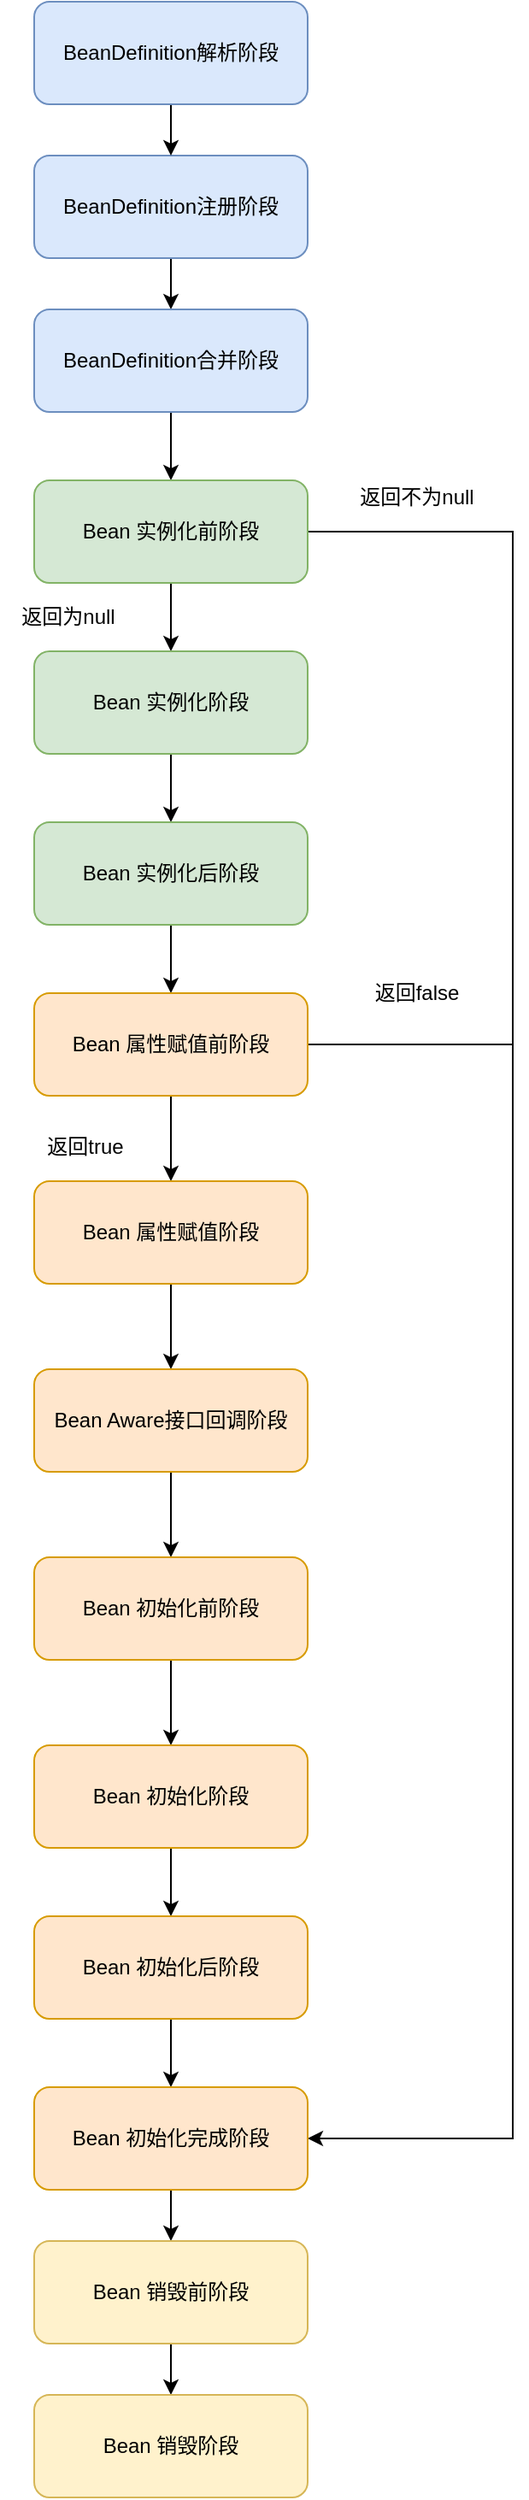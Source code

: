 <mxfile version="14.4.4" type="github">
  <diagram id="EA8M5BCqdz6qAtu27PJy" name="Page-1">
    <mxGraphModel dx="946" dy="536" grid="1" gridSize="10" guides="1" tooltips="1" connect="1" arrows="1" fold="1" page="1" pageScale="1" pageWidth="827" pageHeight="1169" math="0" shadow="0">
      <root>
        <mxCell id="0" />
        <mxCell id="1" parent="0" />
        <mxCell id="g1RtRSkKBzSGe0u6mkAF-17" style="edgeStyle=orthogonalEdgeStyle;rounded=0;orthogonalLoop=1;jettySize=auto;html=1;exitX=0.5;exitY=1;exitDx=0;exitDy=0;entryX=0.5;entryY=0;entryDx=0;entryDy=0;" edge="1" parent="1" source="g1RtRSkKBzSGe0u6mkAF-1" target="g1RtRSkKBzSGe0u6mkAF-2">
          <mxGeometry relative="1" as="geometry" />
        </mxCell>
        <mxCell id="g1RtRSkKBzSGe0u6mkAF-1" value="BeanDefinition注册阶段" style="rounded=1;whiteSpace=wrap;html=1;fillColor=#dae8fc;strokeColor=#6c8ebf;" vertex="1" parent="1">
          <mxGeometry x="190" y="110" width="160" height="60" as="geometry" />
        </mxCell>
        <mxCell id="g1RtRSkKBzSGe0u6mkAF-18" style="edgeStyle=orthogonalEdgeStyle;rounded=0;orthogonalLoop=1;jettySize=auto;html=1;exitX=0.5;exitY=1;exitDx=0;exitDy=0;entryX=0.5;entryY=0;entryDx=0;entryDy=0;" edge="1" parent="1" source="g1RtRSkKBzSGe0u6mkAF-2" target="g1RtRSkKBzSGe0u6mkAF-4">
          <mxGeometry relative="1" as="geometry" />
        </mxCell>
        <mxCell id="g1RtRSkKBzSGe0u6mkAF-2" value="BeanDefinition合并阶段" style="rounded=1;whiteSpace=wrap;html=1;fillColor=#dae8fc;strokeColor=#6c8ebf;" vertex="1" parent="1">
          <mxGeometry x="190" y="200" width="160" height="60" as="geometry" />
        </mxCell>
        <mxCell id="g1RtRSkKBzSGe0u6mkAF-19" style="edgeStyle=orthogonalEdgeStyle;rounded=0;orthogonalLoop=1;jettySize=auto;html=1;entryX=0.5;entryY=0;entryDx=0;entryDy=0;" edge="1" parent="1" source="g1RtRSkKBzSGe0u6mkAF-4" target="g1RtRSkKBzSGe0u6mkAF-5">
          <mxGeometry relative="1" as="geometry" />
        </mxCell>
        <mxCell id="g1RtRSkKBzSGe0u6mkAF-22" style="edgeStyle=orthogonalEdgeStyle;rounded=0;orthogonalLoop=1;jettySize=auto;html=1;exitX=1;exitY=0.5;exitDx=0;exitDy=0;entryX=1;entryY=0.5;entryDx=0;entryDy=0;" edge="1" parent="1" source="g1RtRSkKBzSGe0u6mkAF-4" target="g1RtRSkKBzSGe0u6mkAF-14">
          <mxGeometry relative="1" as="geometry">
            <Array as="points">
              <mxPoint x="470" y="330" />
              <mxPoint x="470" y="1270" />
            </Array>
          </mxGeometry>
        </mxCell>
        <mxCell id="g1RtRSkKBzSGe0u6mkAF-4" value="Bean 实例化前阶段" style="rounded=1;whiteSpace=wrap;html=1;fillColor=#d5e8d4;strokeColor=#82b366;" vertex="1" parent="1">
          <mxGeometry x="190" y="300" width="160" height="60" as="geometry" />
        </mxCell>
        <mxCell id="g1RtRSkKBzSGe0u6mkAF-20" style="edgeStyle=orthogonalEdgeStyle;rounded=0;orthogonalLoop=1;jettySize=auto;html=1;entryX=0.5;entryY=0;entryDx=0;entryDy=0;" edge="1" parent="1" source="g1RtRSkKBzSGe0u6mkAF-5" target="g1RtRSkKBzSGe0u6mkAF-6">
          <mxGeometry relative="1" as="geometry" />
        </mxCell>
        <mxCell id="g1RtRSkKBzSGe0u6mkAF-5" value="Bean 实例化阶段" style="rounded=1;whiteSpace=wrap;html=1;fillColor=#d5e8d4;strokeColor=#82b366;" vertex="1" parent="1">
          <mxGeometry x="190" y="400" width="160" height="60" as="geometry" />
        </mxCell>
        <mxCell id="g1RtRSkKBzSGe0u6mkAF-24" style="edgeStyle=orthogonalEdgeStyle;rounded=0;orthogonalLoop=1;jettySize=auto;html=1;" edge="1" parent="1" source="g1RtRSkKBzSGe0u6mkAF-6" target="g1RtRSkKBzSGe0u6mkAF-7">
          <mxGeometry relative="1" as="geometry" />
        </mxCell>
        <mxCell id="g1RtRSkKBzSGe0u6mkAF-6" value="Bean 实例化后阶段" style="rounded=1;whiteSpace=wrap;html=1;fillColor=#d5e8d4;strokeColor=#82b366;" vertex="1" parent="1">
          <mxGeometry x="190" y="500" width="160" height="60" as="geometry" />
        </mxCell>
        <mxCell id="g1RtRSkKBzSGe0u6mkAF-25" style="edgeStyle=orthogonalEdgeStyle;rounded=0;orthogonalLoop=1;jettySize=auto;html=1;exitX=1;exitY=0.5;exitDx=0;exitDy=0;endArrow=none;endFill=0;" edge="1" parent="1" source="g1RtRSkKBzSGe0u6mkAF-7">
          <mxGeometry relative="1" as="geometry">
            <mxPoint x="470" y="630" as="targetPoint" />
          </mxGeometry>
        </mxCell>
        <mxCell id="g1RtRSkKBzSGe0u6mkAF-27" style="edgeStyle=orthogonalEdgeStyle;rounded=0;orthogonalLoop=1;jettySize=auto;html=1;entryX=0.5;entryY=0;entryDx=0;entryDy=0;endArrow=classic;endFill=1;" edge="1" parent="1" source="g1RtRSkKBzSGe0u6mkAF-7" target="g1RtRSkKBzSGe0u6mkAF-8">
          <mxGeometry relative="1" as="geometry" />
        </mxCell>
        <mxCell id="g1RtRSkKBzSGe0u6mkAF-7" value="Bean 属性赋值前阶段" style="rounded=1;whiteSpace=wrap;html=1;fillColor=#ffe6cc;strokeColor=#d79b00;" vertex="1" parent="1">
          <mxGeometry x="190" y="600" width="160" height="60" as="geometry" />
        </mxCell>
        <mxCell id="g1RtRSkKBzSGe0u6mkAF-29" style="edgeStyle=orthogonalEdgeStyle;rounded=0;orthogonalLoop=1;jettySize=auto;html=1;exitX=0.5;exitY=1;exitDx=0;exitDy=0;entryX=0.5;entryY=0;entryDx=0;entryDy=0;endArrow=classic;endFill=1;" edge="1" parent="1" source="g1RtRSkKBzSGe0u6mkAF-8" target="g1RtRSkKBzSGe0u6mkAF-9">
          <mxGeometry relative="1" as="geometry" />
        </mxCell>
        <mxCell id="g1RtRSkKBzSGe0u6mkAF-8" value="Bean 属性赋值阶段" style="rounded=1;whiteSpace=wrap;html=1;fillColor=#ffe6cc;strokeColor=#d79b00;" vertex="1" parent="1">
          <mxGeometry x="190" y="710" width="160" height="60" as="geometry" />
        </mxCell>
        <mxCell id="g1RtRSkKBzSGe0u6mkAF-30" style="edgeStyle=orthogonalEdgeStyle;rounded=0;orthogonalLoop=1;jettySize=auto;html=1;entryX=0.5;entryY=0;entryDx=0;entryDy=0;endArrow=classic;endFill=1;" edge="1" parent="1" source="g1RtRSkKBzSGe0u6mkAF-9" target="g1RtRSkKBzSGe0u6mkAF-10">
          <mxGeometry relative="1" as="geometry" />
        </mxCell>
        <mxCell id="g1RtRSkKBzSGe0u6mkAF-9" value="Bean Aware接口回调阶段" style="rounded=1;whiteSpace=wrap;html=1;fillColor=#ffe6cc;strokeColor=#d79b00;" vertex="1" parent="1">
          <mxGeometry x="190" y="820" width="160" height="60" as="geometry" />
        </mxCell>
        <mxCell id="g1RtRSkKBzSGe0u6mkAF-31" style="edgeStyle=orthogonalEdgeStyle;rounded=0;orthogonalLoop=1;jettySize=auto;html=1;exitX=0.5;exitY=1;exitDx=0;exitDy=0;entryX=0.5;entryY=0;entryDx=0;entryDy=0;endArrow=classic;endFill=1;" edge="1" parent="1" source="g1RtRSkKBzSGe0u6mkAF-10" target="g1RtRSkKBzSGe0u6mkAF-11">
          <mxGeometry relative="1" as="geometry" />
        </mxCell>
        <mxCell id="g1RtRSkKBzSGe0u6mkAF-10" value="Bean 初始化前阶段" style="rounded=1;whiteSpace=wrap;html=1;fillColor=#ffe6cc;strokeColor=#d79b00;" vertex="1" parent="1">
          <mxGeometry x="190" y="930" width="160" height="60" as="geometry" />
        </mxCell>
        <mxCell id="g1RtRSkKBzSGe0u6mkAF-32" style="edgeStyle=orthogonalEdgeStyle;rounded=0;orthogonalLoop=1;jettySize=auto;html=1;entryX=0.5;entryY=0;entryDx=0;entryDy=0;endArrow=classic;endFill=1;" edge="1" parent="1" source="g1RtRSkKBzSGe0u6mkAF-11" target="g1RtRSkKBzSGe0u6mkAF-13">
          <mxGeometry relative="1" as="geometry" />
        </mxCell>
        <mxCell id="g1RtRSkKBzSGe0u6mkAF-11" value="Bean 初始化阶段" style="rounded=1;whiteSpace=wrap;html=1;fillColor=#ffe6cc;strokeColor=#d79b00;" vertex="1" parent="1">
          <mxGeometry x="190" y="1040" width="160" height="60" as="geometry" />
        </mxCell>
        <mxCell id="g1RtRSkKBzSGe0u6mkAF-33" style="edgeStyle=orthogonalEdgeStyle;rounded=0;orthogonalLoop=1;jettySize=auto;html=1;entryX=0.5;entryY=0;entryDx=0;entryDy=0;endArrow=classic;endFill=1;" edge="1" parent="1" source="g1RtRSkKBzSGe0u6mkAF-13" target="g1RtRSkKBzSGe0u6mkAF-14">
          <mxGeometry relative="1" as="geometry" />
        </mxCell>
        <mxCell id="g1RtRSkKBzSGe0u6mkAF-13" value="Bean 初始化后阶段" style="rounded=1;whiteSpace=wrap;html=1;fillColor=#ffe6cc;strokeColor=#d79b00;" vertex="1" parent="1">
          <mxGeometry x="190" y="1140" width="160" height="60" as="geometry" />
        </mxCell>
        <mxCell id="g1RtRSkKBzSGe0u6mkAF-34" style="edgeStyle=orthogonalEdgeStyle;rounded=0;orthogonalLoop=1;jettySize=auto;html=1;exitX=0.5;exitY=1;exitDx=0;exitDy=0;entryX=0.5;entryY=0;entryDx=0;entryDy=0;endArrow=classic;endFill=1;" edge="1" parent="1" source="g1RtRSkKBzSGe0u6mkAF-14" target="g1RtRSkKBzSGe0u6mkAF-15">
          <mxGeometry relative="1" as="geometry" />
        </mxCell>
        <mxCell id="g1RtRSkKBzSGe0u6mkAF-14" value="Bean 初始化完成阶段" style="rounded=1;whiteSpace=wrap;html=1;fillColor=#ffe6cc;strokeColor=#d79b00;" vertex="1" parent="1">
          <mxGeometry x="190" y="1240" width="160" height="60" as="geometry" />
        </mxCell>
        <mxCell id="g1RtRSkKBzSGe0u6mkAF-35" value="" style="edgeStyle=orthogonalEdgeStyle;rounded=0;orthogonalLoop=1;jettySize=auto;html=1;endArrow=classic;endFill=1;" edge="1" parent="1" source="g1RtRSkKBzSGe0u6mkAF-15" target="g1RtRSkKBzSGe0u6mkAF-16">
          <mxGeometry relative="1" as="geometry" />
        </mxCell>
        <mxCell id="g1RtRSkKBzSGe0u6mkAF-15" value="Bean 销毁前阶段" style="rounded=1;whiteSpace=wrap;html=1;fillColor=#fff2cc;strokeColor=#d6b656;" vertex="1" parent="1">
          <mxGeometry x="190" y="1330" width="160" height="60" as="geometry" />
        </mxCell>
        <mxCell id="g1RtRSkKBzSGe0u6mkAF-16" value="Bean 销毁阶段" style="rounded=1;whiteSpace=wrap;html=1;fillColor=#fff2cc;strokeColor=#d6b656;" vertex="1" parent="1">
          <mxGeometry x="190" y="1420" width="160" height="60" as="geometry" />
        </mxCell>
        <mxCell id="g1RtRSkKBzSGe0u6mkAF-21" value="返回为null" style="text;html=1;strokeColor=none;fillColor=none;align=center;verticalAlign=middle;whiteSpace=wrap;rounded=0;" vertex="1" parent="1">
          <mxGeometry x="170" y="370" width="80" height="20" as="geometry" />
        </mxCell>
        <mxCell id="g1RtRSkKBzSGe0u6mkAF-23" value="返回不为null" style="text;html=1;strokeColor=none;fillColor=none;align=center;verticalAlign=middle;whiteSpace=wrap;rounded=0;" vertex="1" parent="1">
          <mxGeometry x="374" y="300" width="80" height="20" as="geometry" />
        </mxCell>
        <mxCell id="g1RtRSkKBzSGe0u6mkAF-26" value="返回false" style="text;html=1;strokeColor=none;fillColor=none;align=center;verticalAlign=middle;whiteSpace=wrap;rounded=0;" vertex="1" parent="1">
          <mxGeometry x="374" y="590" width="80" height="20" as="geometry" />
        </mxCell>
        <mxCell id="g1RtRSkKBzSGe0u6mkAF-28" value="返回true" style="text;html=1;strokeColor=none;fillColor=none;align=center;verticalAlign=middle;whiteSpace=wrap;rounded=0;" vertex="1" parent="1">
          <mxGeometry x="180" y="680" width="80" height="20" as="geometry" />
        </mxCell>
        <mxCell id="g1RtRSkKBzSGe0u6mkAF-37" style="edgeStyle=orthogonalEdgeStyle;rounded=0;orthogonalLoop=1;jettySize=auto;html=1;exitX=0.5;exitY=1;exitDx=0;exitDy=0;entryX=0.5;entryY=0;entryDx=0;entryDy=0;endArrow=classic;endFill=1;" edge="1" parent="1" source="g1RtRSkKBzSGe0u6mkAF-36" target="g1RtRSkKBzSGe0u6mkAF-1">
          <mxGeometry relative="1" as="geometry" />
        </mxCell>
        <mxCell id="g1RtRSkKBzSGe0u6mkAF-36" value="BeanDefinition解析阶段" style="rounded=1;whiteSpace=wrap;html=1;fillColor=#dae8fc;strokeColor=#6c8ebf;" vertex="1" parent="1">
          <mxGeometry x="190" y="20" width="160" height="60" as="geometry" />
        </mxCell>
      </root>
    </mxGraphModel>
  </diagram>
</mxfile>
